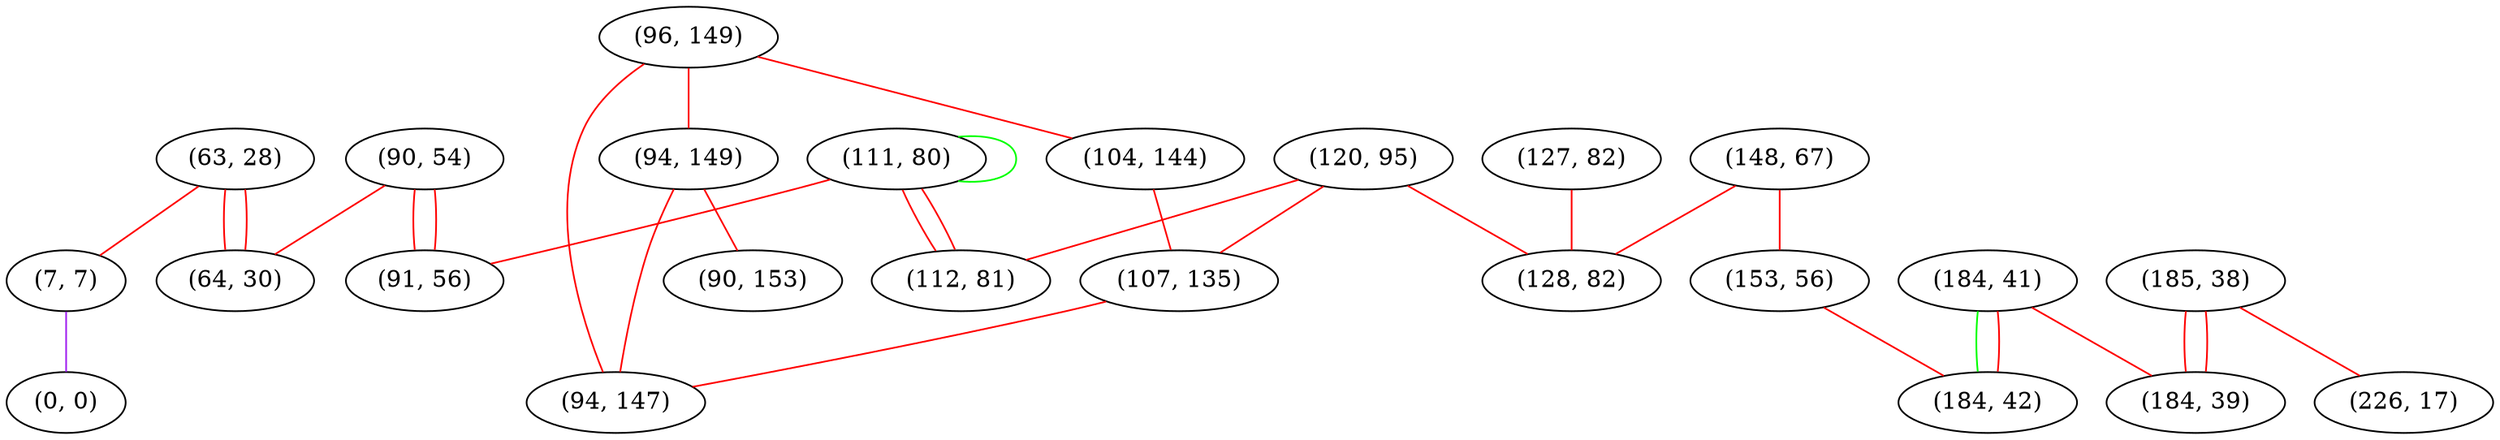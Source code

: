graph "" {
"(63, 28)";
"(96, 149)";
"(90, 54)";
"(7, 7)";
"(64, 30)";
"(104, 144)";
"(111, 80)";
"(127, 82)";
"(94, 149)";
"(185, 38)";
"(120, 95)";
"(112, 81)";
"(107, 135)";
"(0, 0)";
"(148, 67)";
"(153, 56)";
"(128, 82)";
"(90, 153)";
"(184, 41)";
"(184, 39)";
"(91, 56)";
"(226, 17)";
"(94, 147)";
"(184, 42)";
"(63, 28)" -- "(64, 30)"  [color=red, key=0, weight=1];
"(63, 28)" -- "(64, 30)"  [color=red, key=1, weight=1];
"(63, 28)" -- "(7, 7)"  [color=red, key=0, weight=1];
"(96, 149)" -- "(94, 147)"  [color=red, key=0, weight=1];
"(96, 149)" -- "(104, 144)"  [color=red, key=0, weight=1];
"(96, 149)" -- "(94, 149)"  [color=red, key=0, weight=1];
"(90, 54)" -- "(91, 56)"  [color=red, key=0, weight=1];
"(90, 54)" -- "(91, 56)"  [color=red, key=1, weight=1];
"(90, 54)" -- "(64, 30)"  [color=red, key=0, weight=1];
"(7, 7)" -- "(0, 0)"  [color=purple, key=0, weight=4];
"(104, 144)" -- "(107, 135)"  [color=red, key=0, weight=1];
"(111, 80)" -- "(91, 56)"  [color=red, key=0, weight=1];
"(111, 80)" -- "(112, 81)"  [color=red, key=0, weight=1];
"(111, 80)" -- "(112, 81)"  [color=red, key=1, weight=1];
"(111, 80)" -- "(111, 80)"  [color=green, key=0, weight=2];
"(127, 82)" -- "(128, 82)"  [color=red, key=0, weight=1];
"(94, 149)" -- "(94, 147)"  [color=red, key=0, weight=1];
"(94, 149)" -- "(90, 153)"  [color=red, key=0, weight=1];
"(185, 38)" -- "(226, 17)"  [color=red, key=0, weight=1];
"(185, 38)" -- "(184, 39)"  [color=red, key=0, weight=1];
"(185, 38)" -- "(184, 39)"  [color=red, key=1, weight=1];
"(120, 95)" -- "(112, 81)"  [color=red, key=0, weight=1];
"(120, 95)" -- "(107, 135)"  [color=red, key=0, weight=1];
"(120, 95)" -- "(128, 82)"  [color=red, key=0, weight=1];
"(107, 135)" -- "(94, 147)"  [color=red, key=0, weight=1];
"(148, 67)" -- "(153, 56)"  [color=red, key=0, weight=1];
"(148, 67)" -- "(128, 82)"  [color=red, key=0, weight=1];
"(153, 56)" -- "(184, 42)"  [color=red, key=0, weight=1];
"(184, 41)" -- "(184, 42)"  [color=green, key=0, weight=2];
"(184, 41)" -- "(184, 42)"  [color=red, key=1, weight=1];
"(184, 41)" -- "(184, 39)"  [color=red, key=0, weight=1];
}
